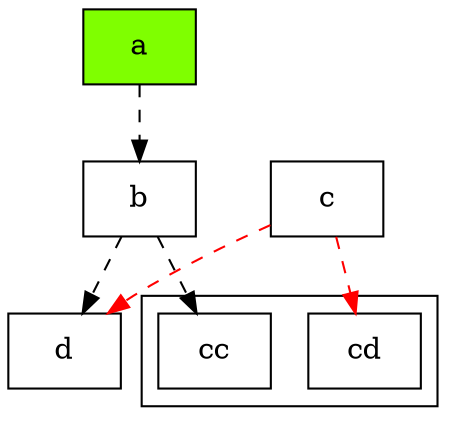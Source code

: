 digraph abc_w_subgraph{
node [shape="record"];
edge [style="dashed"];

a [style="filled",color="black",fillcolor="chartreuse"];
b;
c;
d;
a->b;
b->d;
c->d [color="red"];

subgraph cluster_a {
    lable="cluster man";
    cc;
    cd;
}
b -> cc;
c->cd [color="red"];
}